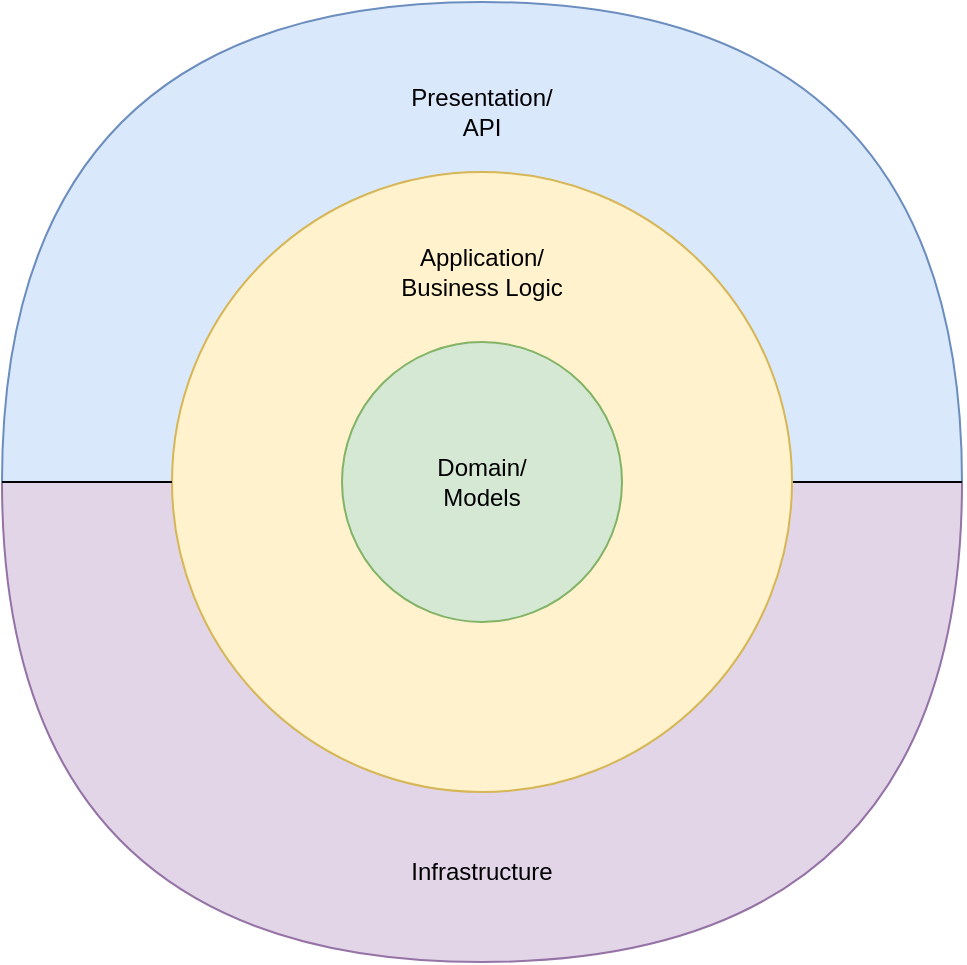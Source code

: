 <mxfile version="18.0.6" type="device"><diagram id="NESgQDIXPD9rDgKUVwRJ" name="Page-1"><mxGraphModel dx="1422" dy="865" grid="1" gridSize="10" guides="1" tooltips="1" connect="1" arrows="1" fold="1" page="1" pageScale="1" pageWidth="850" pageHeight="1100" math="0" shadow="0"><root><mxCell id="0"/><mxCell id="1" parent="0"/><mxCell id="-n-dUrmHIq6GKPFzt2uT-11" value="" style="shape=or;whiteSpace=wrap;html=1;rotation=90;fillColor=#e1d5e7;strokeColor=#9673a6;" vertex="1" parent="1"><mxGeometry x="120" y="120" width="240" height="480" as="geometry"/></mxCell><mxCell id="-n-dUrmHIq6GKPFzt2uT-10" value="" style="shape=or;whiteSpace=wrap;html=1;rotation=-90;fillColor=#dae8fc;strokeColor=#6c8ebf;" vertex="1" parent="1"><mxGeometry x="120" y="-120" width="240" height="480" as="geometry"/></mxCell><mxCell id="-n-dUrmHIq6GKPFzt2uT-2" value="" style="endArrow=none;html=1;rounded=0;entryX=1;entryY=0.5;entryDx=0;entryDy=0;exitX=1;exitY=0.5;exitDx=0;exitDy=0;startArrow=none;" edge="1" parent="1" source="-n-dUrmHIq6GKPFzt2uT-3"><mxGeometry width="50" height="50" relative="1" as="geometry"><mxPoint x="400" y="270" as="sourcePoint"/><mxPoint x="480" y="240" as="targetPoint"/></mxGeometry></mxCell><mxCell id="-n-dUrmHIq6GKPFzt2uT-3" value="" style="ellipse;whiteSpace=wrap;html=1;aspect=fixed;fillColor=#fff2cc;strokeColor=#d6b656;" vertex="1" parent="1"><mxGeometry x="85" y="85" width="310" height="310" as="geometry"/></mxCell><mxCell id="-n-dUrmHIq6GKPFzt2uT-4" value="" style="endArrow=none;html=1;rounded=0;exitX=0;exitY=0.5;exitDx=0;exitDy=0;entryX=0;entryY=0.5;entryDx=0;entryDy=0;" edge="1" parent="1" source="-n-dUrmHIq6GKPFzt2uT-3"><mxGeometry width="50" height="50" relative="1" as="geometry"><mxPoint x="380" y="240" as="sourcePoint"/><mxPoint y="240" as="targetPoint"/></mxGeometry></mxCell><mxCell id="-n-dUrmHIq6GKPFzt2uT-5" value="Presentation/&lt;br&gt;API" style="text;html=1;strokeColor=none;fillColor=none;align=center;verticalAlign=middle;whiteSpace=wrap;rounded=0;" vertex="1" parent="1"><mxGeometry x="180" y="40" width="120" height="30" as="geometry"/></mxCell><mxCell id="-n-dUrmHIq6GKPFzt2uT-6" value="" style="ellipse;whiteSpace=wrap;html=1;aspect=fixed;fillColor=#d5e8d4;strokeColor=#82b366;" vertex="1" parent="1"><mxGeometry x="170" y="170" width="140" height="140" as="geometry"/></mxCell><mxCell id="-n-dUrmHIq6GKPFzt2uT-7" value="Application/&lt;br&gt;Business Logic" style="text;html=1;strokeColor=none;fillColor=none;align=center;verticalAlign=middle;whiteSpace=wrap;rounded=0;" vertex="1" parent="1"><mxGeometry x="180" y="120" width="120" height="30" as="geometry"/></mxCell><mxCell id="-n-dUrmHIq6GKPFzt2uT-8" value="Domain/&lt;br&gt;Models" style="text;html=1;strokeColor=none;fillColor=none;align=center;verticalAlign=middle;whiteSpace=wrap;rounded=0;" vertex="1" parent="1"><mxGeometry x="210" y="225" width="60" height="30" as="geometry"/></mxCell><mxCell id="-n-dUrmHIq6GKPFzt2uT-9" value="Infrastructure" style="text;html=1;strokeColor=none;fillColor=none;align=center;verticalAlign=middle;whiteSpace=wrap;rounded=0;" vertex="1" parent="1"><mxGeometry x="180" y="420" width="120" height="30" as="geometry"/></mxCell></root></mxGraphModel></diagram></mxfile>